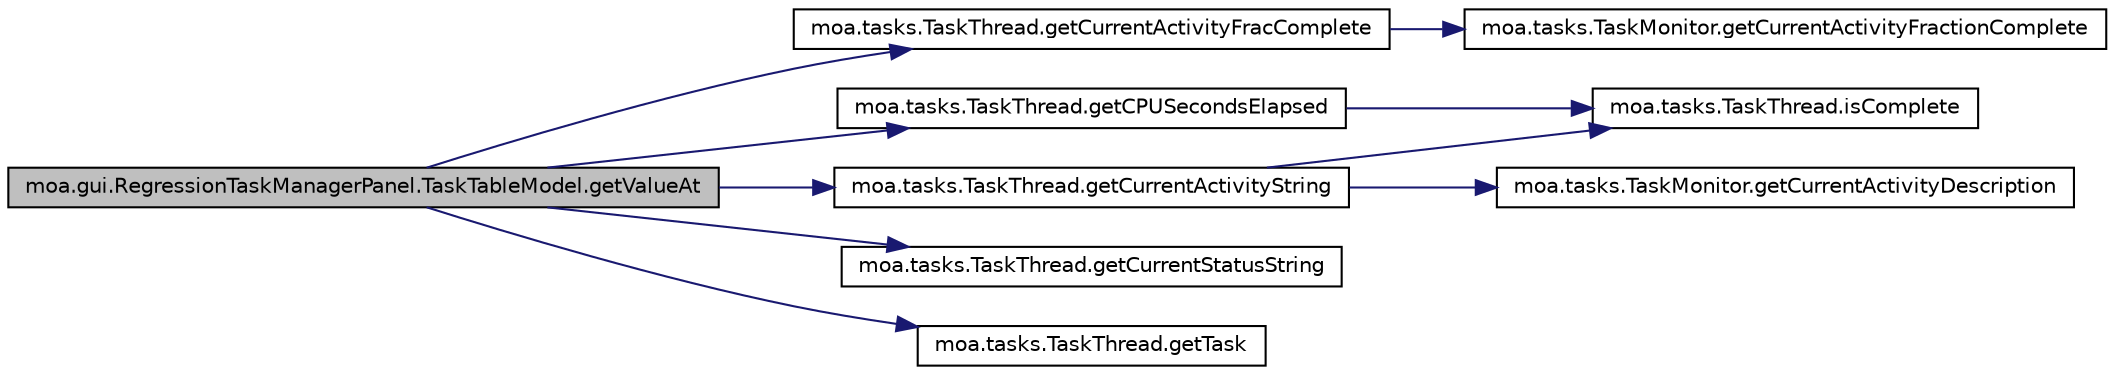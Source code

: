 digraph G
{
  edge [fontname="Helvetica",fontsize="10",labelfontname="Helvetica",labelfontsize="10"];
  node [fontname="Helvetica",fontsize="10",shape=record];
  rankdir=LR;
  Node1 [label="moa.gui.RegressionTaskManagerPanel.TaskTableModel.getValueAt",height=0.2,width=0.4,color="black", fillcolor="grey75", style="filled" fontcolor="black"];
  Node1 -> Node2 [color="midnightblue",fontsize="10",style="solid",fontname="Helvetica"];
  Node2 [label="moa.tasks.TaskThread.getCPUSecondsElapsed",height=0.2,width=0.4,color="black", fillcolor="white", style="filled",URL="$classmoa_1_1tasks_1_1TaskThread.html#a7ee7dd9bcc553f1793c8269e76a37d7f"];
  Node2 -> Node3 [color="midnightblue",fontsize="10",style="solid",fontname="Helvetica"];
  Node3 [label="moa.tasks.TaskThread.isComplete",height=0.2,width=0.4,color="black", fillcolor="white", style="filled",URL="$classmoa_1_1tasks_1_1TaskThread.html#ab7be27d49b04204985d254ee51a3eb7b"];
  Node1 -> Node4 [color="midnightblue",fontsize="10",style="solid",fontname="Helvetica"];
  Node4 [label="moa.tasks.TaskThread.getCurrentActivityFracComplete",height=0.2,width=0.4,color="black", fillcolor="white", style="filled",URL="$classmoa_1_1tasks_1_1TaskThread.html#aa16a3cb6976a7cdc5b2c765f2731ae3b"];
  Node4 -> Node5 [color="midnightblue",fontsize="10",style="solid",fontname="Helvetica"];
  Node5 [label="moa.tasks.TaskMonitor.getCurrentActivityFractionComplete",height=0.2,width=0.4,color="black", fillcolor="white", style="filled",URL="$interfacemoa_1_1tasks_1_1TaskMonitor.html#a46b980aaa2bb8de7a23c24916b31e843",tooltip="Gets the percentage done of the current activity."];
  Node1 -> Node6 [color="midnightblue",fontsize="10",style="solid",fontname="Helvetica"];
  Node6 [label="moa.tasks.TaskThread.getCurrentActivityString",height=0.2,width=0.4,color="black", fillcolor="white", style="filled",URL="$classmoa_1_1tasks_1_1TaskThread.html#a52c37a9821d9ed81fcc7d6fafc6d2bd2"];
  Node6 -> Node7 [color="midnightblue",fontsize="10",style="solid",fontname="Helvetica"];
  Node7 [label="moa.tasks.TaskMonitor.getCurrentActivityDescription",height=0.2,width=0.4,color="black", fillcolor="white", style="filled",URL="$interfacemoa_1_1tasks_1_1TaskMonitor.html#ad5a9c248fc2506cc2a74b663e2511c63",tooltip="Gets the description of the current activity."];
  Node6 -> Node3 [color="midnightblue",fontsize="10",style="solid",fontname="Helvetica"];
  Node1 -> Node8 [color="midnightblue",fontsize="10",style="solid",fontname="Helvetica"];
  Node8 [label="moa.tasks.TaskThread.getCurrentStatusString",height=0.2,width=0.4,color="black", fillcolor="white", style="filled",URL="$classmoa_1_1tasks_1_1TaskThread.html#a443dd2bbf846fdc197643700b709a057"];
  Node1 -> Node9 [color="midnightblue",fontsize="10",style="solid",fontname="Helvetica"];
  Node9 [label="moa.tasks.TaskThread.getTask",height=0.2,width=0.4,color="black", fillcolor="white", style="filled",URL="$classmoa_1_1tasks_1_1TaskThread.html#aaa42f5df321a72870b224e83bb0cf6fa"];
}
